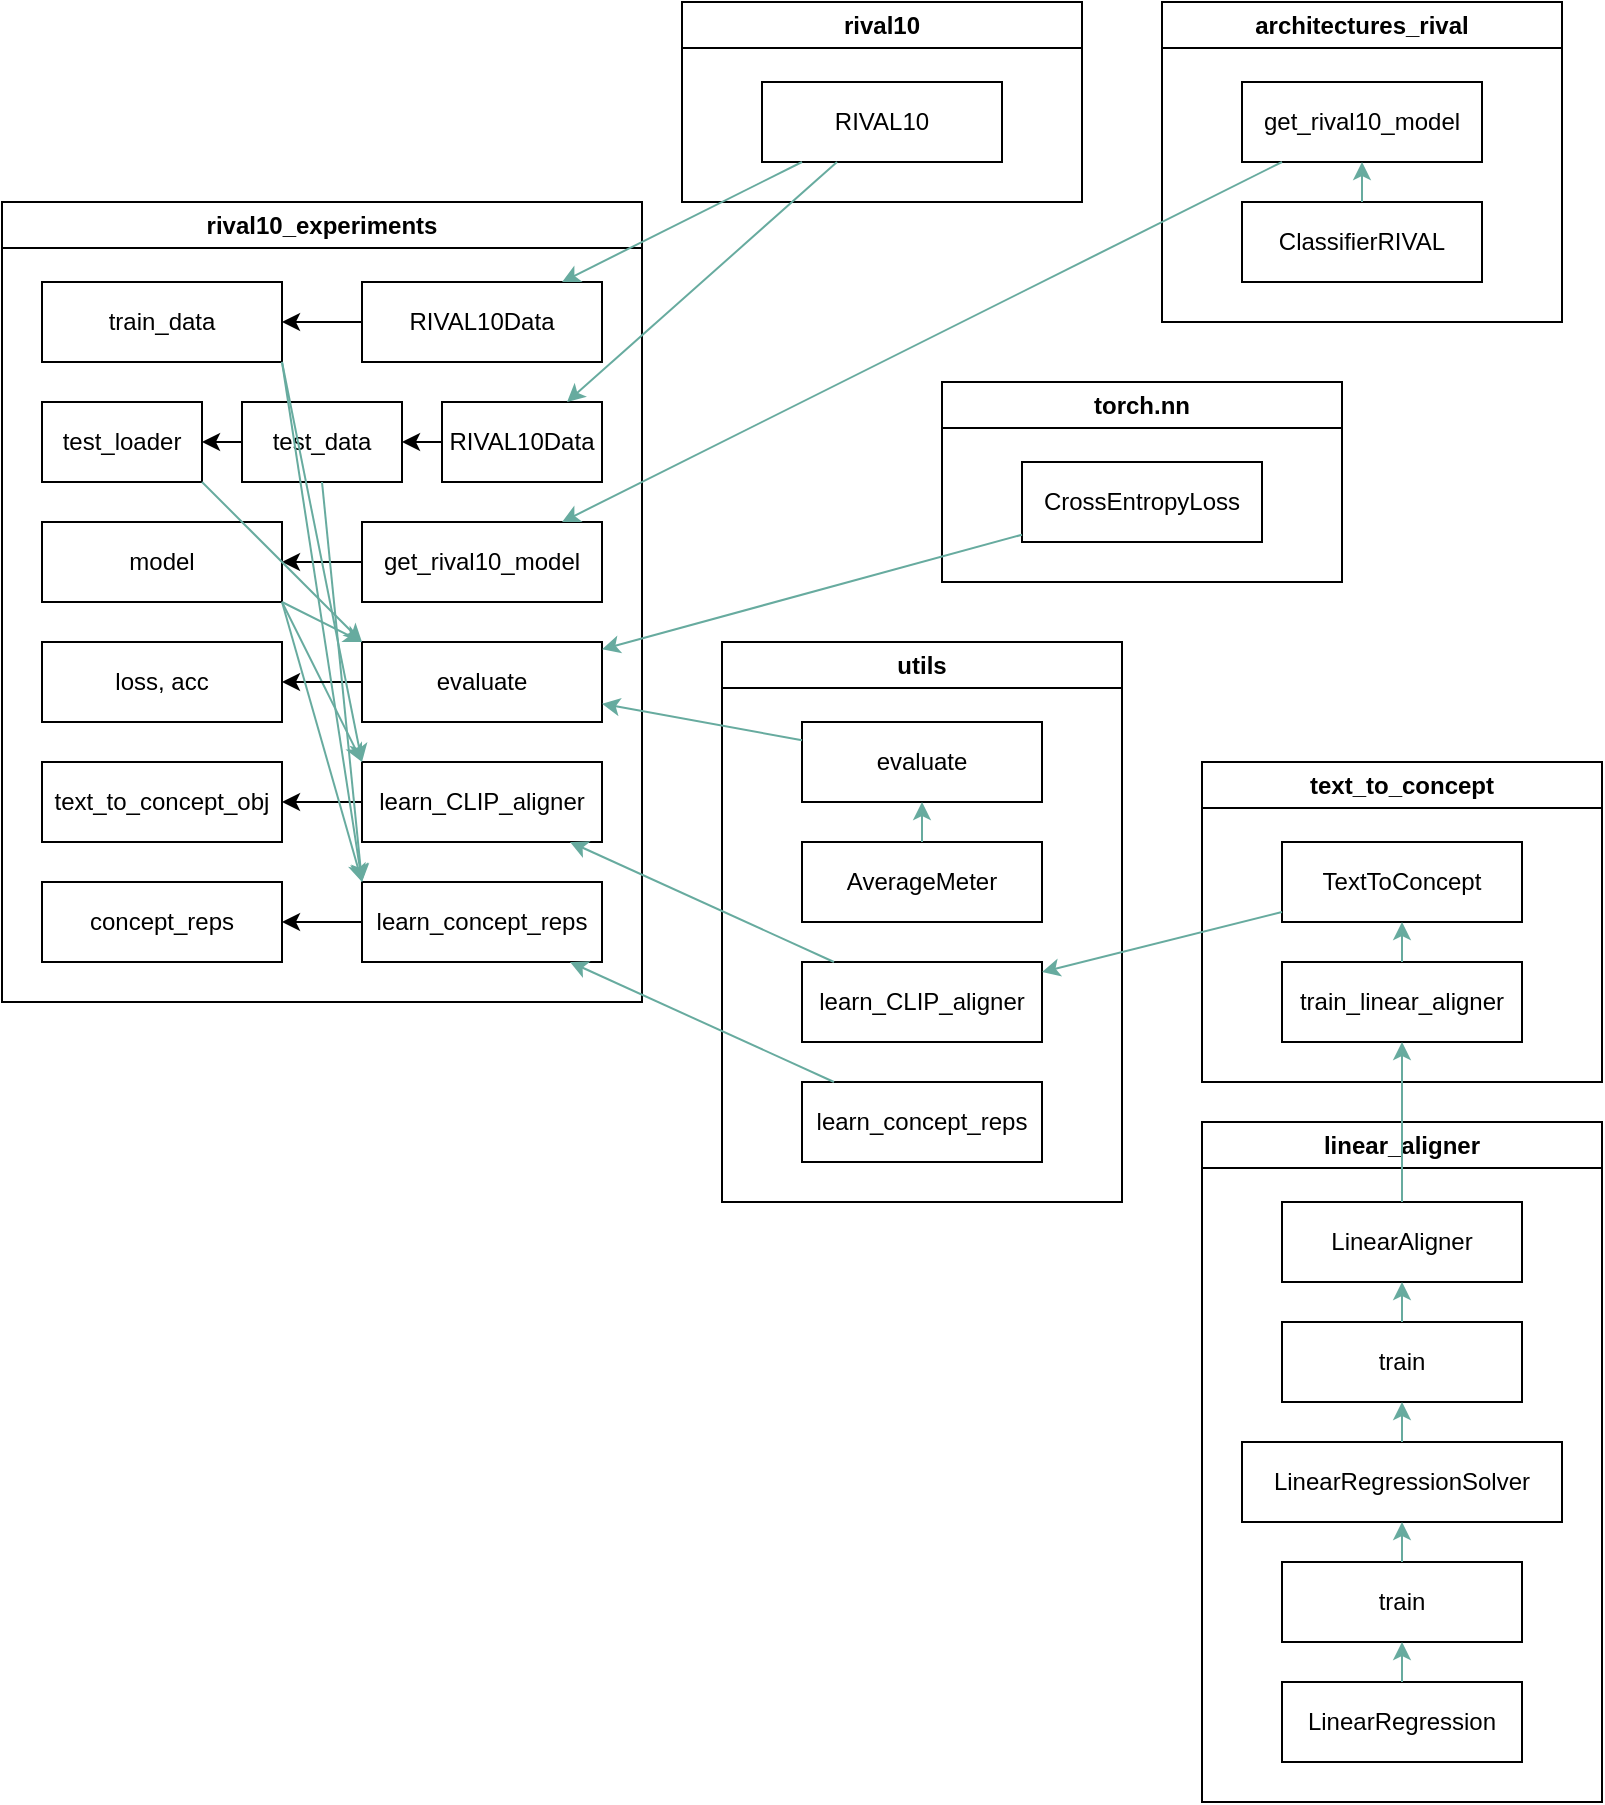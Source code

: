 <mxfile version="24.8.1">
  <diagram name="Page-1" id="2XLtuvglCsjouoK22aqs">
    <mxGraphModel dx="1364" dy="796" grid="1" gridSize="10" guides="1" tooltips="1" connect="1" arrows="0" fold="1" page="1" pageScale="1" pageWidth="850" pageHeight="1100" math="0" shadow="0">
      <root>
        <mxCell id="0" />
        <mxCell id="1" parent="0" />
        <mxCell id="06wf2ehr05H0AcNcDhgb-1" value="rival10_experiments" style="swimlane;whiteSpace=wrap;html=1;" parent="1" vertex="1">
          <mxGeometry x="40" y="140" width="320" height="400" as="geometry">
            <mxRectangle x="40" y="40" width="150" height="30" as="alternateBounds" />
          </mxGeometry>
        </mxCell>
        <mxCell id="06wf2ehr05H0AcNcDhgb-4" value="text_to_concept_obj" style="whiteSpace=wrap;html=1;" parent="06wf2ehr05H0AcNcDhgb-1" vertex="1">
          <mxGeometry x="20" y="280" width="120" height="40" as="geometry" />
        </mxCell>
        <mxCell id="06wf2ehr05H0AcNcDhgb-6" style="edgeStyle=orthogonalEdgeStyle;rounded=0;orthogonalLoop=1;jettySize=auto;html=1;entryX=1;entryY=0.5;entryDx=0;entryDy=0;" parent="06wf2ehr05H0AcNcDhgb-1" source="06wf2ehr05H0AcNcDhgb-2" target="06wf2ehr05H0AcNcDhgb-4" edge="1">
          <mxGeometry relative="1" as="geometry" />
        </mxCell>
        <mxCell id="06wf2ehr05H0AcNcDhgb-2" value="learn_CLIP_aligner" style="whiteSpace=wrap;html=1;" parent="06wf2ehr05H0AcNcDhgb-1" vertex="1">
          <mxGeometry x="180" y="280" width="120" height="40" as="geometry" />
        </mxCell>
        <mxCell id="06wf2ehr05H0AcNcDhgb-10" style="rounded=0;orthogonalLoop=1;jettySize=auto;html=1;exitX=1;exitY=1;exitDx=0;exitDy=0;entryX=0;entryY=0;entryDx=0;entryDy=0;strokeColor=#67AB9F;" parent="06wf2ehr05H0AcNcDhgb-1" source="06wf2ehr05H0AcNcDhgb-7" target="06wf2ehr05H0AcNcDhgb-2" edge="1">
          <mxGeometry relative="1" as="geometry" />
        </mxCell>
        <mxCell id="06wf2ehr05H0AcNcDhgb-7" value="model" style="whiteSpace=wrap;html=1;" parent="06wf2ehr05H0AcNcDhgb-1" vertex="1">
          <mxGeometry x="20" y="160" width="120" height="40" as="geometry" />
        </mxCell>
        <mxCell id="06wf2ehr05H0AcNcDhgb-8" style="edgeStyle=orthogonalEdgeStyle;rounded=0;orthogonalLoop=1;jettySize=auto;html=1;entryX=1;entryY=0.5;entryDx=0;entryDy=0;" parent="06wf2ehr05H0AcNcDhgb-1" source="06wf2ehr05H0AcNcDhgb-9" target="06wf2ehr05H0AcNcDhgb-7" edge="1">
          <mxGeometry relative="1" as="geometry" />
        </mxCell>
        <mxCell id="06wf2ehr05H0AcNcDhgb-9" value="get_rival10_model" style="whiteSpace=wrap;html=1;" parent="06wf2ehr05H0AcNcDhgb-1" vertex="1">
          <mxGeometry x="180" y="160" width="120" height="40" as="geometry" />
        </mxCell>
        <mxCell id="06wf2ehr05H0AcNcDhgb-11" value="train_data" style="whiteSpace=wrap;html=1;" parent="06wf2ehr05H0AcNcDhgb-1" vertex="1">
          <mxGeometry x="20" y="40" width="120" height="40" as="geometry" />
        </mxCell>
        <mxCell id="06wf2ehr05H0AcNcDhgb-12" style="edgeStyle=orthogonalEdgeStyle;rounded=0;orthogonalLoop=1;jettySize=auto;html=1;entryX=1;entryY=0.5;entryDx=0;entryDy=0;" parent="06wf2ehr05H0AcNcDhgb-1" source="06wf2ehr05H0AcNcDhgb-13" target="06wf2ehr05H0AcNcDhgb-11" edge="1">
          <mxGeometry relative="1" as="geometry" />
        </mxCell>
        <mxCell id="06wf2ehr05H0AcNcDhgb-13" value="RIVAL10Data" style="whiteSpace=wrap;html=1;" parent="06wf2ehr05H0AcNcDhgb-1" vertex="1">
          <mxGeometry x="180" y="40" width="120" height="40" as="geometry" />
        </mxCell>
        <mxCell id="oDXy_9Rk2nn9XtTFU9-2-8" value="loss, acc" style="whiteSpace=wrap;html=1;" parent="06wf2ehr05H0AcNcDhgb-1" vertex="1">
          <mxGeometry x="20" y="220" width="120" height="40" as="geometry" />
        </mxCell>
        <mxCell id="oDXy_9Rk2nn9XtTFU9-2-9" style="edgeStyle=orthogonalEdgeStyle;rounded=0;orthogonalLoop=1;jettySize=auto;html=1;entryX=1;entryY=0.5;entryDx=0;entryDy=0;" parent="06wf2ehr05H0AcNcDhgb-1" source="oDXy_9Rk2nn9XtTFU9-2-10" target="oDXy_9Rk2nn9XtTFU9-2-8" edge="1">
          <mxGeometry relative="1" as="geometry" />
        </mxCell>
        <mxCell id="oDXy_9Rk2nn9XtTFU9-2-10" value="evaluate" style="whiteSpace=wrap;html=1;" parent="06wf2ehr05H0AcNcDhgb-1" vertex="1">
          <mxGeometry x="180" y="220" width="120" height="40" as="geometry" />
        </mxCell>
        <mxCell id="oDXy_9Rk2nn9XtTFU9-2-11" style="rounded=0;orthogonalLoop=1;jettySize=auto;html=1;exitX=1;exitY=1;exitDx=0;exitDy=0;entryX=0;entryY=0;entryDx=0;entryDy=0;strokeColor=#67AB9F;" parent="06wf2ehr05H0AcNcDhgb-1" source="06wf2ehr05H0AcNcDhgb-7" target="oDXy_9Rk2nn9XtTFU9-2-10" edge="1">
          <mxGeometry relative="1" as="geometry">
            <mxPoint x="150" y="210" as="sourcePoint" />
            <mxPoint x="190" y="290" as="targetPoint" />
          </mxGeometry>
        </mxCell>
        <mxCell id="oDXy_9Rk2nn9XtTFU9-2-20" value="test_data" style="whiteSpace=wrap;html=1;" parent="06wf2ehr05H0AcNcDhgb-1" vertex="1">
          <mxGeometry x="120" y="100" width="80" height="40" as="geometry" />
        </mxCell>
        <mxCell id="oDXy_9Rk2nn9XtTFU9-2-21" style="edgeStyle=orthogonalEdgeStyle;rounded=0;orthogonalLoop=1;jettySize=auto;html=1;entryX=1;entryY=0.5;entryDx=0;entryDy=0;exitX=0;exitY=0.5;exitDx=0;exitDy=0;" parent="06wf2ehr05H0AcNcDhgb-1" source="oDXy_9Rk2nn9XtTFU9-2-22" target="oDXy_9Rk2nn9XtTFU9-2-20" edge="1">
          <mxGeometry relative="1" as="geometry" />
        </mxCell>
        <mxCell id="oDXy_9Rk2nn9XtTFU9-2-22" value="RIVAL10Data" style="whiteSpace=wrap;html=1;" parent="06wf2ehr05H0AcNcDhgb-1" vertex="1">
          <mxGeometry x="220" y="100" width="80" height="40" as="geometry" />
        </mxCell>
        <mxCell id="oDXy_9Rk2nn9XtTFU9-2-23" value="test_loader" style="whiteSpace=wrap;html=1;" parent="06wf2ehr05H0AcNcDhgb-1" vertex="1">
          <mxGeometry x="20" y="100" width="80" height="40" as="geometry" />
        </mxCell>
        <mxCell id="oDXy_9Rk2nn9XtTFU9-2-24" style="edgeStyle=orthogonalEdgeStyle;rounded=0;orthogonalLoop=1;jettySize=auto;html=1;entryX=1;entryY=0.5;entryDx=0;entryDy=0;exitX=0;exitY=0.5;exitDx=0;exitDy=0;" parent="06wf2ehr05H0AcNcDhgb-1" source="oDXy_9Rk2nn9XtTFU9-2-20" target="oDXy_9Rk2nn9XtTFU9-2-23" edge="1">
          <mxGeometry relative="1" as="geometry">
            <mxPoint x="230" y="130" as="sourcePoint" />
            <mxPoint x="210" y="130" as="targetPoint" />
          </mxGeometry>
        </mxCell>
        <mxCell id="oDXy_9Rk2nn9XtTFU9-2-26" style="rounded=0;orthogonalLoop=1;jettySize=auto;html=1;exitX=1;exitY=1;exitDx=0;exitDy=0;entryX=0;entryY=0;entryDx=0;entryDy=0;strokeColor=#67AB9F;" parent="06wf2ehr05H0AcNcDhgb-1" source="oDXy_9Rk2nn9XtTFU9-2-23" target="oDXy_9Rk2nn9XtTFU9-2-10" edge="1">
          <mxGeometry relative="1" as="geometry">
            <mxPoint x="150" y="90" as="sourcePoint" />
            <mxPoint x="190" y="290" as="targetPoint" />
          </mxGeometry>
        </mxCell>
        <mxCell id="06wf2ehr05H0AcNcDhgb-14" style="rounded=0;orthogonalLoop=1;jettySize=auto;html=1;exitX=1;exitY=1;exitDx=0;exitDy=0;entryX=0;entryY=0;entryDx=0;entryDy=0;strokeColor=#67AB9F;" parent="06wf2ehr05H0AcNcDhgb-1" source="06wf2ehr05H0AcNcDhgb-11" target="06wf2ehr05H0AcNcDhgb-2" edge="1">
          <mxGeometry relative="1" as="geometry" />
        </mxCell>
        <mxCell id="oDXy_9Rk2nn9XtTFU9-2-49" value="concept_reps" style="whiteSpace=wrap;html=1;" parent="06wf2ehr05H0AcNcDhgb-1" vertex="1">
          <mxGeometry x="20" y="340" width="120" height="40" as="geometry" />
        </mxCell>
        <mxCell id="oDXy_9Rk2nn9XtTFU9-2-50" style="edgeStyle=orthogonalEdgeStyle;rounded=0;orthogonalLoop=1;jettySize=auto;html=1;entryX=1;entryY=0.5;entryDx=0;entryDy=0;" parent="06wf2ehr05H0AcNcDhgb-1" source="oDXy_9Rk2nn9XtTFU9-2-51" target="oDXy_9Rk2nn9XtTFU9-2-49" edge="1">
          <mxGeometry relative="1" as="geometry" />
        </mxCell>
        <mxCell id="oDXy_9Rk2nn9XtTFU9-2-51" value="learn_concept_reps" style="whiteSpace=wrap;html=1;" parent="06wf2ehr05H0AcNcDhgb-1" vertex="1">
          <mxGeometry x="180" y="340" width="120" height="40" as="geometry" />
        </mxCell>
        <mxCell id="oDXy_9Rk2nn9XtTFU9-2-52" style="rounded=0;orthogonalLoop=1;jettySize=auto;html=1;exitX=1;exitY=1;exitDx=0;exitDy=0;entryX=0;entryY=0;entryDx=0;entryDy=0;strokeColor=#67AB9F;" parent="06wf2ehr05H0AcNcDhgb-1" source="06wf2ehr05H0AcNcDhgb-7" target="oDXy_9Rk2nn9XtTFU9-2-51" edge="1">
          <mxGeometry relative="1" as="geometry">
            <mxPoint x="150" y="210" as="sourcePoint" />
            <mxPoint x="190" y="290" as="targetPoint" />
          </mxGeometry>
        </mxCell>
        <mxCell id="oDXy_9Rk2nn9XtTFU9-2-53" style="rounded=0;orthogonalLoop=1;jettySize=auto;html=1;exitX=1;exitY=1;exitDx=0;exitDy=0;entryX=0;entryY=0;entryDx=0;entryDy=0;strokeColor=#67AB9F;" parent="06wf2ehr05H0AcNcDhgb-1" source="06wf2ehr05H0AcNcDhgb-11" target="oDXy_9Rk2nn9XtTFU9-2-51" edge="1">
          <mxGeometry relative="1" as="geometry">
            <mxPoint x="150" y="210" as="sourcePoint" />
            <mxPoint x="190" y="350" as="targetPoint" />
          </mxGeometry>
        </mxCell>
        <mxCell id="oDXy_9Rk2nn9XtTFU9-2-54" style="rounded=0;orthogonalLoop=1;jettySize=auto;html=1;exitX=0.5;exitY=1;exitDx=0;exitDy=0;entryX=0;entryY=0;entryDx=0;entryDy=0;strokeColor=#67AB9F;" parent="06wf2ehr05H0AcNcDhgb-1" source="oDXy_9Rk2nn9XtTFU9-2-20" target="oDXy_9Rk2nn9XtTFU9-2-51" edge="1">
          <mxGeometry relative="1" as="geometry">
            <mxPoint x="150" y="90" as="sourcePoint" />
            <mxPoint x="190" y="350" as="targetPoint" />
          </mxGeometry>
        </mxCell>
        <mxCell id="06wf2ehr05H0AcNcDhgb-15" value="&lt;div&gt;rival10&lt;/div&gt;" style="swimlane;whiteSpace=wrap;html=1;" parent="1" vertex="1">
          <mxGeometry x="380" y="40" width="200" height="100" as="geometry">
            <mxRectangle x="400" y="185" width="80" height="30" as="alternateBounds" />
          </mxGeometry>
        </mxCell>
        <mxCell id="06wf2ehr05H0AcNcDhgb-16" value="RIVAL10" style="whiteSpace=wrap;html=1;" parent="06wf2ehr05H0AcNcDhgb-15" vertex="1">
          <mxGeometry x="40" y="40" width="120" height="40" as="geometry" />
        </mxCell>
        <mxCell id="06wf2ehr05H0AcNcDhgb-17" style="rounded=0;orthogonalLoop=1;jettySize=auto;html=1;strokeColor=#67AB9F;" parent="1" source="06wf2ehr05H0AcNcDhgb-16" target="06wf2ehr05H0AcNcDhgb-13" edge="1">
          <mxGeometry relative="1" as="geometry">
            <mxPoint x="190" y="130" as="sourcePoint" />
            <mxPoint x="230" y="250" as="targetPoint" />
          </mxGeometry>
        </mxCell>
        <mxCell id="oDXy_9Rk2nn9XtTFU9-2-1" value="architectures_rival" style="swimlane;whiteSpace=wrap;html=1;" parent="1" vertex="1">
          <mxGeometry x="620" y="40" width="200" height="160" as="geometry">
            <mxRectangle x="400" y="240" width="140" height="30" as="alternateBounds" />
          </mxGeometry>
        </mxCell>
        <mxCell id="oDXy_9Rk2nn9XtTFU9-2-2" value="get_rival10_model" style="whiteSpace=wrap;html=1;" parent="oDXy_9Rk2nn9XtTFU9-2-1" vertex="1">
          <mxGeometry x="40" y="40" width="120" height="40" as="geometry" />
        </mxCell>
        <mxCell id="oDXy_9Rk2nn9XtTFU9-2-4" value="ClassifierRIVAL" style="whiteSpace=wrap;html=1;" parent="oDXy_9Rk2nn9XtTFU9-2-1" vertex="1">
          <mxGeometry x="40" y="100" width="120" height="40" as="geometry" />
        </mxCell>
        <mxCell id="oDXy_9Rk2nn9XtTFU9-2-5" style="rounded=0;orthogonalLoop=1;jettySize=auto;html=1;strokeColor=#67AB9F;" parent="oDXy_9Rk2nn9XtTFU9-2-1" source="oDXy_9Rk2nn9XtTFU9-2-4" target="oDXy_9Rk2nn9XtTFU9-2-2" edge="1">
          <mxGeometry relative="1" as="geometry">
            <mxPoint x="260" y="90" as="sourcePoint" />
            <mxPoint x="-50" y="30" as="targetPoint" />
          </mxGeometry>
        </mxCell>
        <mxCell id="oDXy_9Rk2nn9XtTFU9-2-3" style="rounded=0;orthogonalLoop=1;jettySize=auto;html=1;strokeColor=#67AB9F;" parent="1" source="oDXy_9Rk2nn9XtTFU9-2-2" target="06wf2ehr05H0AcNcDhgb-9" edge="1">
          <mxGeometry relative="1" as="geometry">
            <mxPoint x="450" y="110" as="sourcePoint" />
            <mxPoint x="350" y="110" as="targetPoint" />
          </mxGeometry>
        </mxCell>
        <mxCell id="oDXy_9Rk2nn9XtTFU9-2-6" value="&lt;div&gt;utils&lt;/div&gt;" style="swimlane;whiteSpace=wrap;html=1;" parent="1" vertex="1">
          <mxGeometry x="400" y="360" width="200" height="280" as="geometry">
            <mxRectangle x="400" y="40" width="80" height="30" as="alternateBounds" />
          </mxGeometry>
        </mxCell>
        <mxCell id="oDXy_9Rk2nn9XtTFU9-2-7" value="evaluate" style="whiteSpace=wrap;html=1;" parent="oDXy_9Rk2nn9XtTFU9-2-6" vertex="1">
          <mxGeometry x="40" y="40" width="120" height="40" as="geometry" />
        </mxCell>
        <mxCell id="oDXy_9Rk2nn9XtTFU9-2-13" value="AverageMeter" style="whiteSpace=wrap;html=1;" parent="oDXy_9Rk2nn9XtTFU9-2-6" vertex="1">
          <mxGeometry x="40" y="100" width="120" height="40" as="geometry" />
        </mxCell>
        <mxCell id="oDXy_9Rk2nn9XtTFU9-2-14" style="rounded=0;orthogonalLoop=1;jettySize=auto;html=1;strokeColor=#67AB9F;" parent="oDXy_9Rk2nn9XtTFU9-2-6" source="oDXy_9Rk2nn9XtTFU9-2-13" target="oDXy_9Rk2nn9XtTFU9-2-7" edge="1">
          <mxGeometry relative="1" as="geometry">
            <mxPoint x="110" y="-70" as="sourcePoint" />
            <mxPoint x="100" y="80" as="targetPoint" />
          </mxGeometry>
        </mxCell>
        <mxCell id="oDXy_9Rk2nn9XtTFU9-2-28" value="learn_CLIP_aligner" style="whiteSpace=wrap;html=1;" parent="oDXy_9Rk2nn9XtTFU9-2-6" vertex="1">
          <mxGeometry x="40" y="160" width="120" height="40" as="geometry" />
        </mxCell>
        <mxCell id="oDXy_9Rk2nn9XtTFU9-2-55" value="learn_concept_reps" style="whiteSpace=wrap;html=1;" parent="oDXy_9Rk2nn9XtTFU9-2-6" vertex="1">
          <mxGeometry x="40" y="220" width="120" height="40" as="geometry" />
        </mxCell>
        <mxCell id="oDXy_9Rk2nn9XtTFU9-2-12" style="rounded=0;orthogonalLoop=1;jettySize=auto;html=1;strokeColor=#67AB9F;" parent="1" source="oDXy_9Rk2nn9XtTFU9-2-7" target="oDXy_9Rk2nn9XtTFU9-2-10" edge="1">
          <mxGeometry relative="1" as="geometry">
            <mxPoint x="450" y="230" as="sourcePoint" />
            <mxPoint x="350" y="170" as="targetPoint" />
          </mxGeometry>
        </mxCell>
        <mxCell id="oDXy_9Rk2nn9XtTFU9-2-15" value="&lt;div&gt;torch.nn&lt;/div&gt;" style="swimlane;whiteSpace=wrap;html=1;" parent="1" vertex="1">
          <mxGeometry x="510" y="230" width="200" height="100" as="geometry">
            <mxRectangle x="400" y="300" width="80" height="30" as="alternateBounds" />
          </mxGeometry>
        </mxCell>
        <mxCell id="oDXy_9Rk2nn9XtTFU9-2-16" value="CrossEntropyLoss" style="whiteSpace=wrap;html=1;" parent="oDXy_9Rk2nn9XtTFU9-2-15" vertex="1">
          <mxGeometry x="40" y="40" width="120" height="40" as="geometry" />
        </mxCell>
        <mxCell id="oDXy_9Rk2nn9XtTFU9-2-17" style="rounded=0;orthogonalLoop=1;jettySize=auto;html=1;strokeColor=#67AB9F;" parent="1" source="oDXy_9Rk2nn9XtTFU9-2-16" target="oDXy_9Rk2nn9XtTFU9-2-10" edge="1">
          <mxGeometry relative="1" as="geometry">
            <mxPoint x="450" y="410" as="sourcePoint" />
            <mxPoint x="350" y="390" as="targetPoint" />
          </mxGeometry>
        </mxCell>
        <mxCell id="oDXy_9Rk2nn9XtTFU9-2-27" style="rounded=0;orthogonalLoop=1;jettySize=auto;html=1;strokeColor=#67AB9F;" parent="1" source="06wf2ehr05H0AcNcDhgb-16" target="oDXy_9Rk2nn9XtTFU9-2-22" edge="1">
          <mxGeometry relative="1" as="geometry">
            <mxPoint x="290" y="110" as="sourcePoint" />
            <mxPoint x="290" y="190" as="targetPoint" />
          </mxGeometry>
        </mxCell>
        <mxCell id="oDXy_9Rk2nn9XtTFU9-2-29" style="rounded=0;orthogonalLoop=1;jettySize=auto;html=1;strokeColor=#67AB9F;" parent="1" source="oDXy_9Rk2nn9XtTFU9-2-28" target="06wf2ehr05H0AcNcDhgb-2" edge="1">
          <mxGeometry relative="1" as="geometry">
            <mxPoint x="450" y="419" as="sourcePoint" />
            <mxPoint x="350" y="401" as="targetPoint" />
          </mxGeometry>
        </mxCell>
        <mxCell id="oDXy_9Rk2nn9XtTFU9-2-30" value="&lt;div&gt;text_to_concept&lt;/div&gt;" style="swimlane;whiteSpace=wrap;html=1;" parent="1" vertex="1">
          <mxGeometry x="640" y="420" width="200" height="160" as="geometry">
            <mxRectangle x="400" y="40" width="80" height="30" as="alternateBounds" />
          </mxGeometry>
        </mxCell>
        <mxCell id="oDXy_9Rk2nn9XtTFU9-2-31" value="TextToConcept" style="whiteSpace=wrap;html=1;" parent="oDXy_9Rk2nn9XtTFU9-2-30" vertex="1">
          <mxGeometry x="40" y="40" width="120" height="40" as="geometry" />
        </mxCell>
        <mxCell id="oDXy_9Rk2nn9XtTFU9-2-36" value="train_linear_aligner" style="whiteSpace=wrap;html=1;" parent="oDXy_9Rk2nn9XtTFU9-2-30" vertex="1">
          <mxGeometry x="40" y="100" width="120" height="40" as="geometry" />
        </mxCell>
        <mxCell id="oDXy_9Rk2nn9XtTFU9-2-37" style="rounded=0;orthogonalLoop=1;jettySize=auto;html=1;strokeColor=#67AB9F;exitX=0.5;exitY=0;exitDx=0;exitDy=0;entryX=0.5;entryY=1;entryDx=0;entryDy=0;" parent="oDXy_9Rk2nn9XtTFU9-2-30" source="oDXy_9Rk2nn9XtTFU9-2-36" target="oDXy_9Rk2nn9XtTFU9-2-31" edge="1">
          <mxGeometry relative="1" as="geometry">
            <mxPoint x="70" y="90" as="sourcePoint" />
            <mxPoint x="-90" y="170" as="targetPoint" />
          </mxGeometry>
        </mxCell>
        <mxCell id="oDXy_9Rk2nn9XtTFU9-2-35" style="rounded=0;orthogonalLoop=1;jettySize=auto;html=1;strokeColor=#67AB9F;" parent="1" source="oDXy_9Rk2nn9XtTFU9-2-31" target="oDXy_9Rk2nn9XtTFU9-2-28" edge="1">
          <mxGeometry relative="1" as="geometry">
            <mxPoint x="466" y="530" as="sourcePoint" />
            <mxPoint x="334" y="470" as="targetPoint" />
          </mxGeometry>
        </mxCell>
        <mxCell id="oDXy_9Rk2nn9XtTFU9-2-38" value="&lt;div&gt;linear_aligner&lt;/div&gt;" style="swimlane;whiteSpace=wrap;html=1;" parent="1" vertex="1">
          <mxGeometry x="640" y="600" width="200" height="340" as="geometry">
            <mxRectangle x="400" y="40" width="80" height="30" as="alternateBounds" />
          </mxGeometry>
        </mxCell>
        <mxCell id="oDXy_9Rk2nn9XtTFU9-2-39" value="LinearAligner" style="whiteSpace=wrap;html=1;" parent="oDXy_9Rk2nn9XtTFU9-2-38" vertex="1">
          <mxGeometry x="40" y="40" width="120" height="40" as="geometry" />
        </mxCell>
        <mxCell id="oDXy_9Rk2nn9XtTFU9-2-40" value="train" style="whiteSpace=wrap;html=1;" parent="oDXy_9Rk2nn9XtTFU9-2-38" vertex="1">
          <mxGeometry x="40" y="100" width="120" height="40" as="geometry" />
        </mxCell>
        <mxCell id="oDXy_9Rk2nn9XtTFU9-2-41" style="rounded=0;orthogonalLoop=1;jettySize=auto;html=1;strokeColor=#67AB9F;exitX=0.5;exitY=0;exitDx=0;exitDy=0;entryX=0.5;entryY=1;entryDx=0;entryDy=0;" parent="oDXy_9Rk2nn9XtTFU9-2-38" source="oDXy_9Rk2nn9XtTFU9-2-40" target="oDXy_9Rk2nn9XtTFU9-2-39" edge="1">
          <mxGeometry relative="1" as="geometry">
            <mxPoint x="70" y="90" as="sourcePoint" />
            <mxPoint x="-90" y="170" as="targetPoint" />
          </mxGeometry>
        </mxCell>
        <mxCell id="oDXy_9Rk2nn9XtTFU9-2-43" value="LinearRegressionSolver" style="whiteSpace=wrap;html=1;" parent="oDXy_9Rk2nn9XtTFU9-2-38" vertex="1">
          <mxGeometry x="20" y="160" width="160" height="40" as="geometry" />
        </mxCell>
        <mxCell id="oDXy_9Rk2nn9XtTFU9-2-44" style="rounded=0;orthogonalLoop=1;jettySize=auto;html=1;strokeColor=#67AB9F;exitX=0.5;exitY=0;exitDx=0;exitDy=0;entryX=0.5;entryY=1;entryDx=0;entryDy=0;" parent="oDXy_9Rk2nn9XtTFU9-2-38" source="oDXy_9Rk2nn9XtTFU9-2-43" target="oDXy_9Rk2nn9XtTFU9-2-40" edge="1">
          <mxGeometry relative="1" as="geometry">
            <mxPoint x="50" y="85" as="sourcePoint" />
            <mxPoint x="-70" y="115" as="targetPoint" />
          </mxGeometry>
        </mxCell>
        <mxCell id="oDXy_9Rk2nn9XtTFU9-2-45" value="train" style="whiteSpace=wrap;html=1;" parent="oDXy_9Rk2nn9XtTFU9-2-38" vertex="1">
          <mxGeometry x="40" y="220" width="120" height="40" as="geometry" />
        </mxCell>
        <mxCell id="oDXy_9Rk2nn9XtTFU9-2-46" style="rounded=0;orthogonalLoop=1;jettySize=auto;html=1;strokeColor=#67AB9F;exitX=0.5;exitY=0;exitDx=0;exitDy=0;entryX=0.5;entryY=1;entryDx=0;entryDy=0;" parent="oDXy_9Rk2nn9XtTFU9-2-38" source="oDXy_9Rk2nn9XtTFU9-2-45" target="oDXy_9Rk2nn9XtTFU9-2-43" edge="1">
          <mxGeometry relative="1" as="geometry">
            <mxPoint x="50" y="85" as="sourcePoint" />
            <mxPoint x="-70" y="115" as="targetPoint" />
          </mxGeometry>
        </mxCell>
        <mxCell id="oDXy_9Rk2nn9XtTFU9-2-47" value="LinearRegression" style="whiteSpace=wrap;html=1;" parent="oDXy_9Rk2nn9XtTFU9-2-38" vertex="1">
          <mxGeometry x="40" y="280" width="120" height="40" as="geometry" />
        </mxCell>
        <mxCell id="oDXy_9Rk2nn9XtTFU9-2-48" style="rounded=0;orthogonalLoop=1;jettySize=auto;html=1;strokeColor=#67AB9F;exitX=0.5;exitY=0;exitDx=0;exitDy=0;entryX=0.5;entryY=1;entryDx=0;entryDy=0;" parent="oDXy_9Rk2nn9XtTFU9-2-38" source="oDXy_9Rk2nn9XtTFU9-2-47" target="oDXy_9Rk2nn9XtTFU9-2-45" edge="1">
          <mxGeometry relative="1" as="geometry">
            <mxPoint x="50" y="85" as="sourcePoint" />
            <mxPoint x="-70" y="115" as="targetPoint" />
          </mxGeometry>
        </mxCell>
        <mxCell id="oDXy_9Rk2nn9XtTFU9-2-42" style="rounded=0;orthogonalLoop=1;jettySize=auto;html=1;strokeColor=#67AB9F;" parent="1" source="oDXy_9Rk2nn9XtTFU9-2-39" target="oDXy_9Rk2nn9XtTFU9-2-36" edge="1">
          <mxGeometry relative="1" as="geometry">
            <mxPoint x="510" y="650" as="sourcePoint" />
            <mxPoint x="510" y="570" as="targetPoint" />
          </mxGeometry>
        </mxCell>
        <mxCell id="oDXy_9Rk2nn9XtTFU9-2-56" style="rounded=0;orthogonalLoop=1;jettySize=auto;html=1;strokeColor=#67AB9F;" parent="1" source="oDXy_9Rk2nn9XtTFU9-2-55" target="oDXy_9Rk2nn9XtTFU9-2-51" edge="1">
          <mxGeometry relative="1" as="geometry">
            <mxPoint x="466" y="530" as="sourcePoint" />
            <mxPoint x="334" y="470" as="targetPoint" />
          </mxGeometry>
        </mxCell>
      </root>
    </mxGraphModel>
  </diagram>
</mxfile>
